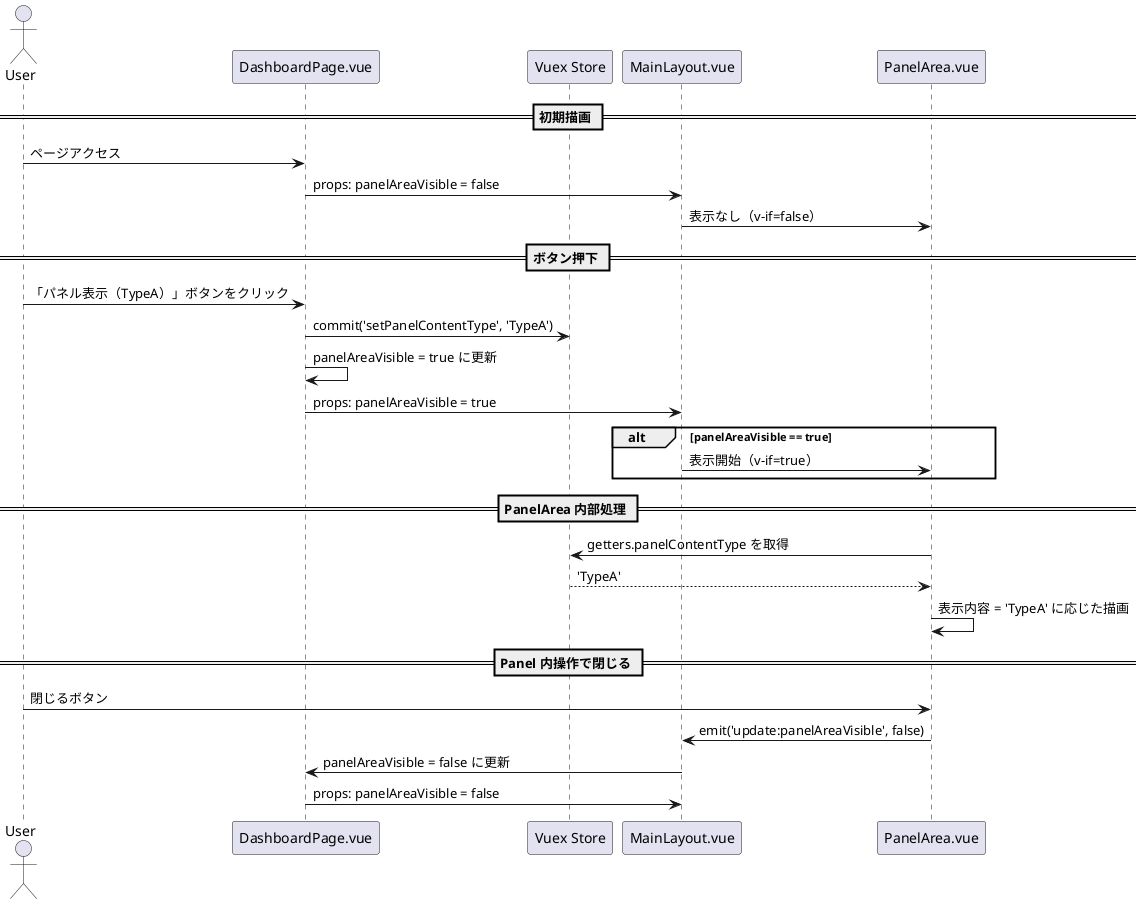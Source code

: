 @startuml sample
actor User
participant "DashboardPage.vue" as Page
participant "Vuex Store" as Store
participant "MainLayout.vue" as Layout
participant "PanelArea.vue" as Panel

== 初期描画 ==
User -> Page : ページアクセス
Page -> Layout : props: panelAreaVisible = false
Layout -> Panel : 表示なし（v-if=false）

== ボタン押下 ==
User -> Page : 「パネル表示（TypeA）」ボタンをクリック
Page -> Store : commit('setPanelContentType', 'TypeA')
Page -> Page : panelAreaVisible = true に更新
Page -> Layout : props: panelAreaVisible = true

alt panelAreaVisible == true
  Layout -> Panel : 表示開始（v-if=true）
end

== PanelArea 内部処理 ==
Panel -> Store : getters.panelContentType を取得
Store --> Panel : 'TypeA'
Panel -> Panel : 表示内容 = 'TypeA' に応じた描画

== Panel 内操作で閉じる ==
User -> Panel : 閉じるボタン
Panel -> Layout : emit('update:panelAreaVisible', false)
Layout -> Page : panelAreaVisible = false に更新
Page -> Layout : props: panelAreaVisible = false
@enduml
